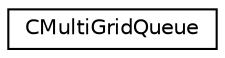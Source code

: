 digraph "Graphical Class Hierarchy"
{
 // LATEX_PDF_SIZE
  edge [fontname="Helvetica",fontsize="10",labelfontname="Helvetica",labelfontsize="10"];
  node [fontname="Helvetica",fontsize="10",shape=record];
  rankdir="LR";
  Node0 [label="CMultiGridQueue",height=0.2,width=0.4,color="black", fillcolor="white", style="filled",URL="$classCMultiGridQueue.html",tooltip="Class for a multigrid queue system for the finite volume solver."];
}
